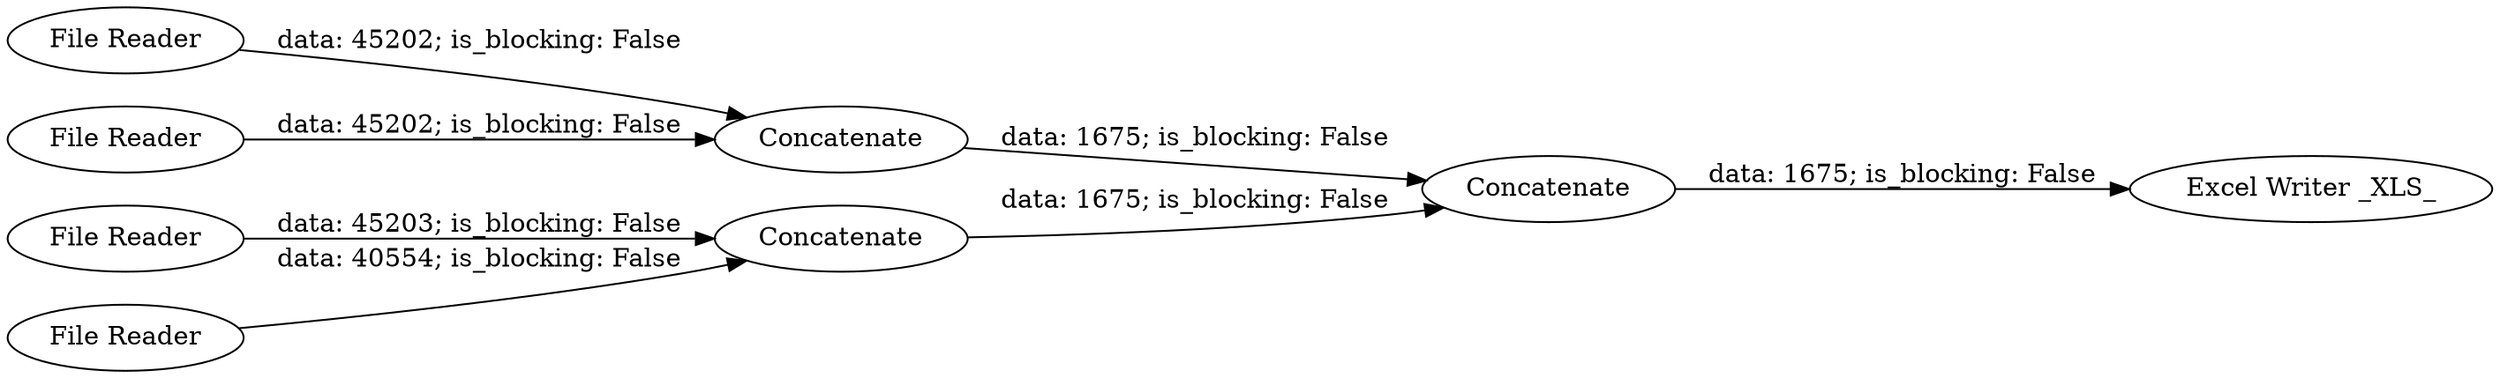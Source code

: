 digraph {
	"7444067462542746561_5" [label="File Reader"]
	"7444067462542746561_8" [label=Concatenate]
	"7444067462542746561_3" [label="File Reader"]
	"7444067462542746561_4" [label="File Reader"]
	"7444067462542746561_10" [label="Excel Writer _XLS_"]
	"7444067462542746561_9" [label=Concatenate]
	"7444067462542746561_6" [label="File Reader"]
	"7444067462542746561_7" [label=Concatenate]
	"7444067462542746561_9" -> "7444067462542746561_10" [label="data: 1675; is_blocking: False"]
	"7444067462542746561_3" -> "7444067462542746561_7" [label="data: 40554; is_blocking: False"]
	"7444067462542746561_5" -> "7444067462542746561_8" [label="data: 45202; is_blocking: False"]
	"7444067462542746561_4" -> "7444067462542746561_7" [label="data: 45203; is_blocking: False"]
	"7444067462542746561_6" -> "7444067462542746561_8" [label="data: 45202; is_blocking: False"]
	"7444067462542746561_7" -> "7444067462542746561_9" [label="data: 1675; is_blocking: False"]
	"7444067462542746561_8" -> "7444067462542746561_9" [label="data: 1675; is_blocking: False"]
	rankdir=LR
}
